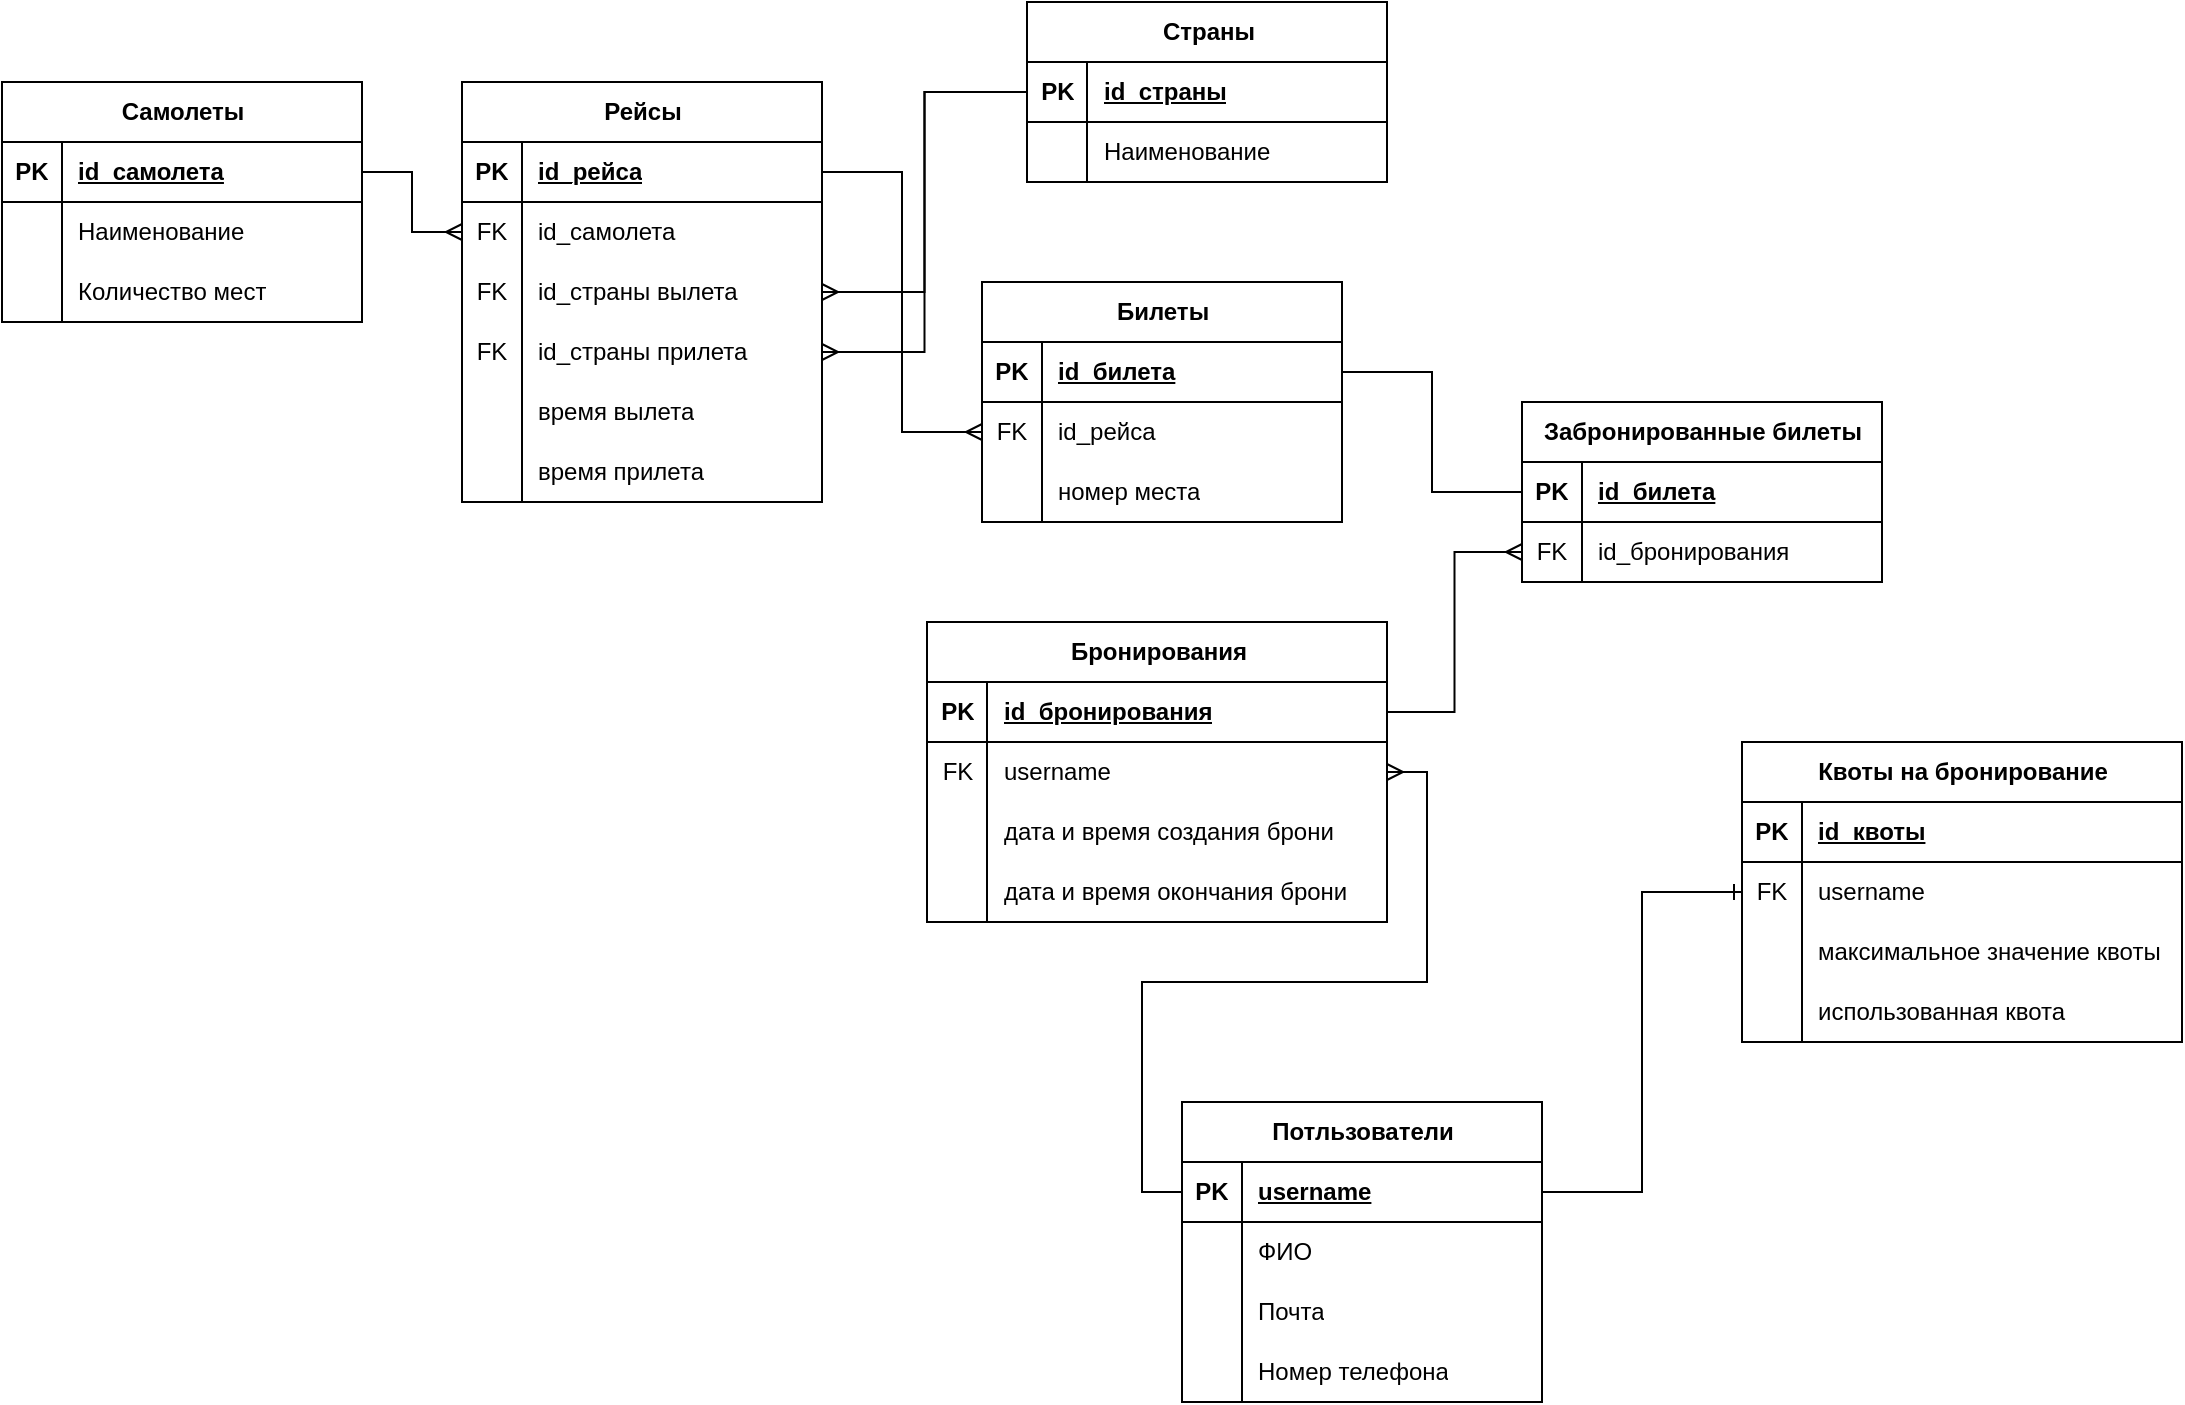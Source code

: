 <mxfile version="21.3.2" type="device">
  <diagram name="Страница 1" id="27c-GwtEQzTtzCsAz58R">
    <mxGraphModel dx="860" dy="2105" grid="1" gridSize="10" guides="1" tooltips="1" connect="1" arrows="1" fold="1" page="1" pageScale="1" pageWidth="827" pageHeight="1169" math="0" shadow="0">
      <root>
        <mxCell id="0" />
        <mxCell id="1" parent="0" />
        <mxCell id="N5-VRIT86PzRk7LbS4xE-1" value="Самолеты" style="shape=table;startSize=30;container=1;collapsible=1;childLayout=tableLayout;fixedRows=1;rowLines=0;fontStyle=1;align=center;resizeLast=1;html=1;" parent="1" vertex="1">
          <mxGeometry x="960" y="-190" width="180" height="120" as="geometry" />
        </mxCell>
        <mxCell id="N5-VRIT86PzRk7LbS4xE-2" value="" style="shape=tableRow;horizontal=0;startSize=0;swimlaneHead=0;swimlaneBody=0;fillColor=none;collapsible=0;dropTarget=0;points=[[0,0.5],[1,0.5]];portConstraint=eastwest;top=0;left=0;right=0;bottom=1;" parent="N5-VRIT86PzRk7LbS4xE-1" vertex="1">
          <mxGeometry y="30" width="180" height="30" as="geometry" />
        </mxCell>
        <mxCell id="N5-VRIT86PzRk7LbS4xE-3" value="PK" style="shape=partialRectangle;connectable=0;fillColor=none;top=0;left=0;bottom=0;right=0;fontStyle=1;overflow=hidden;whiteSpace=wrap;html=1;" parent="N5-VRIT86PzRk7LbS4xE-2" vertex="1">
          <mxGeometry width="30" height="30" as="geometry">
            <mxRectangle width="30" height="30" as="alternateBounds" />
          </mxGeometry>
        </mxCell>
        <mxCell id="N5-VRIT86PzRk7LbS4xE-4" value="id_cамолета" style="shape=partialRectangle;connectable=0;fillColor=none;top=0;left=0;bottom=0;right=0;align=left;spacingLeft=6;fontStyle=5;overflow=hidden;whiteSpace=wrap;html=1;" parent="N5-VRIT86PzRk7LbS4xE-2" vertex="1">
          <mxGeometry x="30" width="150" height="30" as="geometry">
            <mxRectangle width="150" height="30" as="alternateBounds" />
          </mxGeometry>
        </mxCell>
        <mxCell id="N5-VRIT86PzRk7LbS4xE-5" value="" style="shape=tableRow;horizontal=0;startSize=0;swimlaneHead=0;swimlaneBody=0;fillColor=none;collapsible=0;dropTarget=0;points=[[0,0.5],[1,0.5]];portConstraint=eastwest;top=0;left=0;right=0;bottom=0;" parent="N5-VRIT86PzRk7LbS4xE-1" vertex="1">
          <mxGeometry y="60" width="180" height="30" as="geometry" />
        </mxCell>
        <mxCell id="N5-VRIT86PzRk7LbS4xE-6" value="" style="shape=partialRectangle;connectable=0;fillColor=none;top=0;left=0;bottom=0;right=0;editable=1;overflow=hidden;whiteSpace=wrap;html=1;" parent="N5-VRIT86PzRk7LbS4xE-5" vertex="1">
          <mxGeometry width="30" height="30" as="geometry">
            <mxRectangle width="30" height="30" as="alternateBounds" />
          </mxGeometry>
        </mxCell>
        <mxCell id="N5-VRIT86PzRk7LbS4xE-7" value="Наименование" style="shape=partialRectangle;connectable=0;fillColor=none;top=0;left=0;bottom=0;right=0;align=left;spacingLeft=6;overflow=hidden;whiteSpace=wrap;html=1;" parent="N5-VRIT86PzRk7LbS4xE-5" vertex="1">
          <mxGeometry x="30" width="150" height="30" as="geometry">
            <mxRectangle width="150" height="30" as="alternateBounds" />
          </mxGeometry>
        </mxCell>
        <mxCell id="N5-VRIT86PzRk7LbS4xE-8" value="" style="shape=tableRow;horizontal=0;startSize=0;swimlaneHead=0;swimlaneBody=0;fillColor=none;collapsible=0;dropTarget=0;points=[[0,0.5],[1,0.5]];portConstraint=eastwest;top=0;left=0;right=0;bottom=0;" parent="N5-VRIT86PzRk7LbS4xE-1" vertex="1">
          <mxGeometry y="90" width="180" height="30" as="geometry" />
        </mxCell>
        <mxCell id="N5-VRIT86PzRk7LbS4xE-9" value="" style="shape=partialRectangle;connectable=0;fillColor=none;top=0;left=0;bottom=0;right=0;editable=1;overflow=hidden;whiteSpace=wrap;html=1;" parent="N5-VRIT86PzRk7LbS4xE-8" vertex="1">
          <mxGeometry width="30" height="30" as="geometry">
            <mxRectangle width="30" height="30" as="alternateBounds" />
          </mxGeometry>
        </mxCell>
        <mxCell id="N5-VRIT86PzRk7LbS4xE-10" value="Количество мест" style="shape=partialRectangle;connectable=0;fillColor=none;top=0;left=0;bottom=0;right=0;align=left;spacingLeft=6;overflow=hidden;whiteSpace=wrap;html=1;" parent="N5-VRIT86PzRk7LbS4xE-8" vertex="1">
          <mxGeometry x="30" width="150" height="30" as="geometry">
            <mxRectangle width="150" height="30" as="alternateBounds" />
          </mxGeometry>
        </mxCell>
        <mxCell id="N5-VRIT86PzRk7LbS4xE-11" value="Билеты" style="shape=table;startSize=30;container=1;collapsible=1;childLayout=tableLayout;fixedRows=1;rowLines=0;fontStyle=1;align=center;resizeLast=1;html=1;" parent="1" vertex="1">
          <mxGeometry x="1450" y="-90" width="180" height="120" as="geometry" />
        </mxCell>
        <mxCell id="N5-VRIT86PzRk7LbS4xE-12" value="" style="shape=tableRow;horizontal=0;startSize=0;swimlaneHead=0;swimlaneBody=0;fillColor=none;collapsible=0;dropTarget=0;points=[[0,0.5],[1,0.5]];portConstraint=eastwest;top=0;left=0;right=0;bottom=1;" parent="N5-VRIT86PzRk7LbS4xE-11" vertex="1">
          <mxGeometry y="30" width="180" height="30" as="geometry" />
        </mxCell>
        <mxCell id="N5-VRIT86PzRk7LbS4xE-13" value="PK" style="shape=partialRectangle;connectable=0;fillColor=none;top=0;left=0;bottom=0;right=0;fontStyle=1;overflow=hidden;whiteSpace=wrap;html=1;" parent="N5-VRIT86PzRk7LbS4xE-12" vertex="1">
          <mxGeometry width="30" height="30" as="geometry">
            <mxRectangle width="30" height="30" as="alternateBounds" />
          </mxGeometry>
        </mxCell>
        <mxCell id="N5-VRIT86PzRk7LbS4xE-14" value="id_билета" style="shape=partialRectangle;connectable=0;fillColor=none;top=0;left=0;bottom=0;right=0;align=left;spacingLeft=6;fontStyle=5;overflow=hidden;whiteSpace=wrap;html=1;" parent="N5-VRIT86PzRk7LbS4xE-12" vertex="1">
          <mxGeometry x="30" width="150" height="30" as="geometry">
            <mxRectangle width="150" height="30" as="alternateBounds" />
          </mxGeometry>
        </mxCell>
        <mxCell id="N5-VRIT86PzRk7LbS4xE-15" value="" style="shape=tableRow;horizontal=0;startSize=0;swimlaneHead=0;swimlaneBody=0;fillColor=none;collapsible=0;dropTarget=0;points=[[0,0.5],[1,0.5]];portConstraint=eastwest;top=0;left=0;right=0;bottom=0;" parent="N5-VRIT86PzRk7LbS4xE-11" vertex="1">
          <mxGeometry y="60" width="180" height="30" as="geometry" />
        </mxCell>
        <mxCell id="N5-VRIT86PzRk7LbS4xE-16" value="FK" style="shape=partialRectangle;connectable=0;fillColor=none;top=0;left=0;bottom=0;right=0;editable=1;overflow=hidden;whiteSpace=wrap;html=1;" parent="N5-VRIT86PzRk7LbS4xE-15" vertex="1">
          <mxGeometry width="30" height="30" as="geometry">
            <mxRectangle width="30" height="30" as="alternateBounds" />
          </mxGeometry>
        </mxCell>
        <mxCell id="N5-VRIT86PzRk7LbS4xE-17" value="id_рейса" style="shape=partialRectangle;connectable=0;fillColor=none;top=0;left=0;bottom=0;right=0;align=left;spacingLeft=6;overflow=hidden;whiteSpace=wrap;html=1;" parent="N5-VRIT86PzRk7LbS4xE-15" vertex="1">
          <mxGeometry x="30" width="150" height="30" as="geometry">
            <mxRectangle width="150" height="30" as="alternateBounds" />
          </mxGeometry>
        </mxCell>
        <mxCell id="N5-VRIT86PzRk7LbS4xE-18" value="" style="shape=tableRow;horizontal=0;startSize=0;swimlaneHead=0;swimlaneBody=0;fillColor=none;collapsible=0;dropTarget=0;points=[[0,0.5],[1,0.5]];portConstraint=eastwest;top=0;left=0;right=0;bottom=0;" parent="N5-VRIT86PzRk7LbS4xE-11" vertex="1">
          <mxGeometry y="90" width="180" height="30" as="geometry" />
        </mxCell>
        <mxCell id="N5-VRIT86PzRk7LbS4xE-19" value="" style="shape=partialRectangle;connectable=0;fillColor=none;top=0;left=0;bottom=0;right=0;editable=1;overflow=hidden;whiteSpace=wrap;html=1;" parent="N5-VRIT86PzRk7LbS4xE-18" vertex="1">
          <mxGeometry width="30" height="30" as="geometry">
            <mxRectangle width="30" height="30" as="alternateBounds" />
          </mxGeometry>
        </mxCell>
        <mxCell id="N5-VRIT86PzRk7LbS4xE-20" value="номер места" style="shape=partialRectangle;connectable=0;fillColor=none;top=0;left=0;bottom=0;right=0;align=left;spacingLeft=6;overflow=hidden;whiteSpace=wrap;html=1;" parent="N5-VRIT86PzRk7LbS4xE-18" vertex="1">
          <mxGeometry x="30" width="150" height="30" as="geometry">
            <mxRectangle width="150" height="30" as="alternateBounds" />
          </mxGeometry>
        </mxCell>
        <mxCell id="N5-VRIT86PzRk7LbS4xE-24" value="Рейсы" style="shape=table;startSize=30;container=1;collapsible=1;childLayout=tableLayout;fixedRows=1;rowLines=0;fontStyle=1;align=center;resizeLast=1;html=1;" parent="1" vertex="1">
          <mxGeometry x="1190" y="-190" width="180" height="210" as="geometry" />
        </mxCell>
        <mxCell id="N5-VRIT86PzRk7LbS4xE-25" value="" style="shape=tableRow;horizontal=0;startSize=0;swimlaneHead=0;swimlaneBody=0;fillColor=none;collapsible=0;dropTarget=0;points=[[0,0.5],[1,0.5]];portConstraint=eastwest;top=0;left=0;right=0;bottom=1;" parent="N5-VRIT86PzRk7LbS4xE-24" vertex="1">
          <mxGeometry y="30" width="180" height="30" as="geometry" />
        </mxCell>
        <mxCell id="N5-VRIT86PzRk7LbS4xE-26" value="PK" style="shape=partialRectangle;connectable=0;fillColor=none;top=0;left=0;bottom=0;right=0;fontStyle=1;overflow=hidden;whiteSpace=wrap;html=1;" parent="N5-VRIT86PzRk7LbS4xE-25" vertex="1">
          <mxGeometry width="30" height="30" as="geometry">
            <mxRectangle width="30" height="30" as="alternateBounds" />
          </mxGeometry>
        </mxCell>
        <mxCell id="N5-VRIT86PzRk7LbS4xE-27" value="id_рейса" style="shape=partialRectangle;connectable=0;fillColor=none;top=0;left=0;bottom=0;right=0;align=left;spacingLeft=6;fontStyle=5;overflow=hidden;whiteSpace=wrap;html=1;" parent="N5-VRIT86PzRk7LbS4xE-25" vertex="1">
          <mxGeometry x="30" width="150" height="30" as="geometry">
            <mxRectangle width="150" height="30" as="alternateBounds" />
          </mxGeometry>
        </mxCell>
        <mxCell id="N5-VRIT86PzRk7LbS4xE-28" value="" style="shape=tableRow;horizontal=0;startSize=0;swimlaneHead=0;swimlaneBody=0;fillColor=none;collapsible=0;dropTarget=0;points=[[0,0.5],[1,0.5]];portConstraint=eastwest;top=0;left=0;right=0;bottom=0;" parent="N5-VRIT86PzRk7LbS4xE-24" vertex="1">
          <mxGeometry y="60" width="180" height="30" as="geometry" />
        </mxCell>
        <mxCell id="N5-VRIT86PzRk7LbS4xE-29" value="FK" style="shape=partialRectangle;connectable=0;fillColor=none;top=0;left=0;bottom=0;right=0;editable=1;overflow=hidden;whiteSpace=wrap;html=1;" parent="N5-VRIT86PzRk7LbS4xE-28" vertex="1">
          <mxGeometry width="30" height="30" as="geometry">
            <mxRectangle width="30" height="30" as="alternateBounds" />
          </mxGeometry>
        </mxCell>
        <mxCell id="N5-VRIT86PzRk7LbS4xE-30" value="id_самолета" style="shape=partialRectangle;connectable=0;fillColor=none;top=0;left=0;bottom=0;right=0;align=left;spacingLeft=6;overflow=hidden;whiteSpace=wrap;html=1;" parent="N5-VRIT86PzRk7LbS4xE-28" vertex="1">
          <mxGeometry x="30" width="150" height="30" as="geometry">
            <mxRectangle width="150" height="30" as="alternateBounds" />
          </mxGeometry>
        </mxCell>
        <mxCell id="N5-VRIT86PzRk7LbS4xE-31" value="" style="shape=tableRow;horizontal=0;startSize=0;swimlaneHead=0;swimlaneBody=0;fillColor=none;collapsible=0;dropTarget=0;points=[[0,0.5],[1,0.5]];portConstraint=eastwest;top=0;left=0;right=0;bottom=0;" parent="N5-VRIT86PzRk7LbS4xE-24" vertex="1">
          <mxGeometry y="90" width="180" height="30" as="geometry" />
        </mxCell>
        <mxCell id="N5-VRIT86PzRk7LbS4xE-32" value="FK" style="shape=partialRectangle;connectable=0;fillColor=none;top=0;left=0;bottom=0;right=0;editable=1;overflow=hidden;whiteSpace=wrap;html=1;" parent="N5-VRIT86PzRk7LbS4xE-31" vertex="1">
          <mxGeometry width="30" height="30" as="geometry">
            <mxRectangle width="30" height="30" as="alternateBounds" />
          </mxGeometry>
        </mxCell>
        <mxCell id="N5-VRIT86PzRk7LbS4xE-33" value="id_страны вылета" style="shape=partialRectangle;connectable=0;fillColor=none;top=0;left=0;bottom=0;right=0;align=left;spacingLeft=6;overflow=hidden;whiteSpace=wrap;html=1;" parent="N5-VRIT86PzRk7LbS4xE-31" vertex="1">
          <mxGeometry x="30" width="150" height="30" as="geometry">
            <mxRectangle width="150" height="30" as="alternateBounds" />
          </mxGeometry>
        </mxCell>
        <mxCell id="N5-VRIT86PzRk7LbS4xE-34" value="" style="shape=tableRow;horizontal=0;startSize=0;swimlaneHead=0;swimlaneBody=0;fillColor=none;collapsible=0;dropTarget=0;points=[[0,0.5],[1,0.5]];portConstraint=eastwest;top=0;left=0;right=0;bottom=0;" parent="N5-VRIT86PzRk7LbS4xE-24" vertex="1">
          <mxGeometry y="120" width="180" height="30" as="geometry" />
        </mxCell>
        <mxCell id="N5-VRIT86PzRk7LbS4xE-35" value="FK" style="shape=partialRectangle;connectable=0;fillColor=none;top=0;left=0;bottom=0;right=0;editable=1;overflow=hidden;whiteSpace=wrap;html=1;" parent="N5-VRIT86PzRk7LbS4xE-34" vertex="1">
          <mxGeometry width="30" height="30" as="geometry">
            <mxRectangle width="30" height="30" as="alternateBounds" />
          </mxGeometry>
        </mxCell>
        <mxCell id="N5-VRIT86PzRk7LbS4xE-36" value="id_страны прилета" style="shape=partialRectangle;connectable=0;fillColor=none;top=0;left=0;bottom=0;right=0;align=left;spacingLeft=6;overflow=hidden;whiteSpace=wrap;html=1;" parent="N5-VRIT86PzRk7LbS4xE-34" vertex="1">
          <mxGeometry x="30" width="150" height="30" as="geometry">
            <mxRectangle width="150" height="30" as="alternateBounds" />
          </mxGeometry>
        </mxCell>
        <mxCell id="N5-VRIT86PzRk7LbS4xE-37" value="" style="shape=tableRow;horizontal=0;startSize=0;swimlaneHead=0;swimlaneBody=0;fillColor=none;collapsible=0;dropTarget=0;points=[[0,0.5],[1,0.5]];portConstraint=eastwest;top=0;left=0;right=0;bottom=0;" parent="N5-VRIT86PzRk7LbS4xE-24" vertex="1">
          <mxGeometry y="150" width="180" height="30" as="geometry" />
        </mxCell>
        <mxCell id="N5-VRIT86PzRk7LbS4xE-38" value="" style="shape=partialRectangle;connectable=0;fillColor=none;top=0;left=0;bottom=0;right=0;editable=1;overflow=hidden;whiteSpace=wrap;html=1;" parent="N5-VRIT86PzRk7LbS4xE-37" vertex="1">
          <mxGeometry width="30" height="30" as="geometry">
            <mxRectangle width="30" height="30" as="alternateBounds" />
          </mxGeometry>
        </mxCell>
        <mxCell id="N5-VRIT86PzRk7LbS4xE-39" value="время вылета" style="shape=partialRectangle;connectable=0;fillColor=none;top=0;left=0;bottom=0;right=0;align=left;spacingLeft=6;overflow=hidden;whiteSpace=wrap;html=1;" parent="N5-VRIT86PzRk7LbS4xE-37" vertex="1">
          <mxGeometry x="30" width="150" height="30" as="geometry">
            <mxRectangle width="150" height="30" as="alternateBounds" />
          </mxGeometry>
        </mxCell>
        <mxCell id="N5-VRIT86PzRk7LbS4xE-40" value="" style="shape=tableRow;horizontal=0;startSize=0;swimlaneHead=0;swimlaneBody=0;fillColor=none;collapsible=0;dropTarget=0;points=[[0,0.5],[1,0.5]];portConstraint=eastwest;top=0;left=0;right=0;bottom=0;" parent="N5-VRIT86PzRk7LbS4xE-24" vertex="1">
          <mxGeometry y="180" width="180" height="30" as="geometry" />
        </mxCell>
        <mxCell id="N5-VRIT86PzRk7LbS4xE-41" value="" style="shape=partialRectangle;connectable=0;fillColor=none;top=0;left=0;bottom=0;right=0;editable=1;overflow=hidden;whiteSpace=wrap;html=1;" parent="N5-VRIT86PzRk7LbS4xE-40" vertex="1">
          <mxGeometry width="30" height="30" as="geometry">
            <mxRectangle width="30" height="30" as="alternateBounds" />
          </mxGeometry>
        </mxCell>
        <mxCell id="N5-VRIT86PzRk7LbS4xE-42" value="время прилета" style="shape=partialRectangle;connectable=0;fillColor=none;top=0;left=0;bottom=0;right=0;align=left;spacingLeft=6;overflow=hidden;whiteSpace=wrap;html=1;" parent="N5-VRIT86PzRk7LbS4xE-40" vertex="1">
          <mxGeometry x="30" width="150" height="30" as="geometry">
            <mxRectangle width="150" height="30" as="alternateBounds" />
          </mxGeometry>
        </mxCell>
        <mxCell id="N5-VRIT86PzRk7LbS4xE-43" value="Страны" style="shape=table;startSize=30;container=1;collapsible=1;childLayout=tableLayout;fixedRows=1;rowLines=0;fontStyle=1;align=center;resizeLast=1;html=1;" parent="1" vertex="1">
          <mxGeometry x="1472.5" y="-230" width="180" height="90" as="geometry" />
        </mxCell>
        <mxCell id="N5-VRIT86PzRk7LbS4xE-44" value="" style="shape=tableRow;horizontal=0;startSize=0;swimlaneHead=0;swimlaneBody=0;fillColor=none;collapsible=0;dropTarget=0;points=[[0,0.5],[1,0.5]];portConstraint=eastwest;top=0;left=0;right=0;bottom=1;" parent="N5-VRIT86PzRk7LbS4xE-43" vertex="1">
          <mxGeometry y="30" width="180" height="30" as="geometry" />
        </mxCell>
        <mxCell id="N5-VRIT86PzRk7LbS4xE-45" value="PK" style="shape=partialRectangle;connectable=0;fillColor=none;top=0;left=0;bottom=0;right=0;fontStyle=1;overflow=hidden;whiteSpace=wrap;html=1;" parent="N5-VRIT86PzRk7LbS4xE-44" vertex="1">
          <mxGeometry width="30" height="30" as="geometry">
            <mxRectangle width="30" height="30" as="alternateBounds" />
          </mxGeometry>
        </mxCell>
        <mxCell id="N5-VRIT86PzRk7LbS4xE-46" value="id_страны" style="shape=partialRectangle;connectable=0;fillColor=none;top=0;left=0;bottom=0;right=0;align=left;spacingLeft=6;fontStyle=5;overflow=hidden;whiteSpace=wrap;html=1;" parent="N5-VRIT86PzRk7LbS4xE-44" vertex="1">
          <mxGeometry x="30" width="150" height="30" as="geometry">
            <mxRectangle width="150" height="30" as="alternateBounds" />
          </mxGeometry>
        </mxCell>
        <mxCell id="N5-VRIT86PzRk7LbS4xE-47" value="" style="shape=tableRow;horizontal=0;startSize=0;swimlaneHead=0;swimlaneBody=0;fillColor=none;collapsible=0;dropTarget=0;points=[[0,0.5],[1,0.5]];portConstraint=eastwest;top=0;left=0;right=0;bottom=0;" parent="N5-VRIT86PzRk7LbS4xE-43" vertex="1">
          <mxGeometry y="60" width="180" height="30" as="geometry" />
        </mxCell>
        <mxCell id="N5-VRIT86PzRk7LbS4xE-48" value="" style="shape=partialRectangle;connectable=0;fillColor=none;top=0;left=0;bottom=0;right=0;editable=1;overflow=hidden;whiteSpace=wrap;html=1;" parent="N5-VRIT86PzRk7LbS4xE-47" vertex="1">
          <mxGeometry width="30" height="30" as="geometry">
            <mxRectangle width="30" height="30" as="alternateBounds" />
          </mxGeometry>
        </mxCell>
        <mxCell id="N5-VRIT86PzRk7LbS4xE-49" value="Наименование" style="shape=partialRectangle;connectable=0;fillColor=none;top=0;left=0;bottom=0;right=0;align=left;spacingLeft=6;overflow=hidden;whiteSpace=wrap;html=1;" parent="N5-VRIT86PzRk7LbS4xE-47" vertex="1">
          <mxGeometry x="30" width="150" height="30" as="geometry">
            <mxRectangle width="150" height="30" as="alternateBounds" />
          </mxGeometry>
        </mxCell>
        <mxCell id="N5-VRIT86PzRk7LbS4xE-50" style="edgeStyle=orthogonalEdgeStyle;rounded=0;orthogonalLoop=1;jettySize=auto;html=1;endArrow=ERmany;endFill=0;" parent="1" source="N5-VRIT86PzRk7LbS4xE-2" target="N5-VRIT86PzRk7LbS4xE-28" edge="1">
          <mxGeometry relative="1" as="geometry" />
        </mxCell>
        <mxCell id="N5-VRIT86PzRk7LbS4xE-51" style="edgeStyle=orthogonalEdgeStyle;rounded=0;orthogonalLoop=1;jettySize=auto;html=1;endArrow=ERmany;endFill=0;" parent="1" source="N5-VRIT86PzRk7LbS4xE-44" target="N5-VRIT86PzRk7LbS4xE-31" edge="1">
          <mxGeometry relative="1" as="geometry" />
        </mxCell>
        <mxCell id="N5-VRIT86PzRk7LbS4xE-52" style="edgeStyle=orthogonalEdgeStyle;rounded=0;orthogonalLoop=1;jettySize=auto;html=1;endArrow=ERmany;endFill=0;" parent="1" source="N5-VRIT86PzRk7LbS4xE-44" target="N5-VRIT86PzRk7LbS4xE-34" edge="1">
          <mxGeometry relative="1" as="geometry" />
        </mxCell>
        <mxCell id="N5-VRIT86PzRk7LbS4xE-53" style="edgeStyle=orthogonalEdgeStyle;rounded=0;orthogonalLoop=1;jettySize=auto;html=1;endArrow=ERmany;endFill=0;" parent="1" source="N5-VRIT86PzRk7LbS4xE-25" target="N5-VRIT86PzRk7LbS4xE-15" edge="1">
          <mxGeometry relative="1" as="geometry" />
        </mxCell>
        <mxCell id="N5-VRIT86PzRk7LbS4xE-54" value="Квоты на бронирование" style="shape=table;startSize=30;container=1;collapsible=1;childLayout=tableLayout;fixedRows=1;rowLines=0;fontStyle=1;align=center;resizeLast=1;html=1;" parent="1" vertex="1">
          <mxGeometry x="1830" y="140" width="220" height="150" as="geometry" />
        </mxCell>
        <mxCell id="N5-VRIT86PzRk7LbS4xE-55" value="" style="shape=tableRow;horizontal=0;startSize=0;swimlaneHead=0;swimlaneBody=0;fillColor=none;collapsible=0;dropTarget=0;points=[[0,0.5],[1,0.5]];portConstraint=eastwest;top=0;left=0;right=0;bottom=1;" parent="N5-VRIT86PzRk7LbS4xE-54" vertex="1">
          <mxGeometry y="30" width="220" height="30" as="geometry" />
        </mxCell>
        <mxCell id="N5-VRIT86PzRk7LbS4xE-56" value="PK" style="shape=partialRectangle;connectable=0;fillColor=none;top=0;left=0;bottom=0;right=0;fontStyle=1;overflow=hidden;whiteSpace=wrap;html=1;" parent="N5-VRIT86PzRk7LbS4xE-55" vertex="1">
          <mxGeometry width="30" height="30" as="geometry">
            <mxRectangle width="30" height="30" as="alternateBounds" />
          </mxGeometry>
        </mxCell>
        <mxCell id="N5-VRIT86PzRk7LbS4xE-57" value="id_квоты" style="shape=partialRectangle;connectable=0;fillColor=none;top=0;left=0;bottom=0;right=0;align=left;spacingLeft=6;fontStyle=5;overflow=hidden;whiteSpace=wrap;html=1;" parent="N5-VRIT86PzRk7LbS4xE-55" vertex="1">
          <mxGeometry x="30" width="190" height="30" as="geometry">
            <mxRectangle width="190" height="30" as="alternateBounds" />
          </mxGeometry>
        </mxCell>
        <mxCell id="N5-VRIT86PzRk7LbS4xE-58" value="" style="shape=tableRow;horizontal=0;startSize=0;swimlaneHead=0;swimlaneBody=0;fillColor=none;collapsible=0;dropTarget=0;points=[[0,0.5],[1,0.5]];portConstraint=eastwest;top=0;left=0;right=0;bottom=0;" parent="N5-VRIT86PzRk7LbS4xE-54" vertex="1">
          <mxGeometry y="60" width="220" height="30" as="geometry" />
        </mxCell>
        <mxCell id="N5-VRIT86PzRk7LbS4xE-59" value="FK" style="shape=partialRectangle;connectable=0;fillColor=none;top=0;left=0;bottom=0;right=0;editable=1;overflow=hidden;whiteSpace=wrap;html=1;" parent="N5-VRIT86PzRk7LbS4xE-58" vertex="1">
          <mxGeometry width="30" height="30" as="geometry">
            <mxRectangle width="30" height="30" as="alternateBounds" />
          </mxGeometry>
        </mxCell>
        <mxCell id="N5-VRIT86PzRk7LbS4xE-60" value="username" style="shape=partialRectangle;connectable=0;fillColor=none;top=0;left=0;bottom=0;right=0;align=left;spacingLeft=6;overflow=hidden;whiteSpace=wrap;html=1;" parent="N5-VRIT86PzRk7LbS4xE-58" vertex="1">
          <mxGeometry x="30" width="190" height="30" as="geometry">
            <mxRectangle width="190" height="30" as="alternateBounds" />
          </mxGeometry>
        </mxCell>
        <mxCell id="N5-VRIT86PzRk7LbS4xE-61" value="" style="shape=tableRow;horizontal=0;startSize=0;swimlaneHead=0;swimlaneBody=0;fillColor=none;collapsible=0;dropTarget=0;points=[[0,0.5],[1,0.5]];portConstraint=eastwest;top=0;left=0;right=0;bottom=0;" parent="N5-VRIT86PzRk7LbS4xE-54" vertex="1">
          <mxGeometry y="90" width="220" height="30" as="geometry" />
        </mxCell>
        <mxCell id="N5-VRIT86PzRk7LbS4xE-62" value="" style="shape=partialRectangle;connectable=0;fillColor=none;top=0;left=0;bottom=0;right=0;editable=1;overflow=hidden;whiteSpace=wrap;html=1;" parent="N5-VRIT86PzRk7LbS4xE-61" vertex="1">
          <mxGeometry width="30" height="30" as="geometry">
            <mxRectangle width="30" height="30" as="alternateBounds" />
          </mxGeometry>
        </mxCell>
        <mxCell id="N5-VRIT86PzRk7LbS4xE-63" value="максимальное значение квоты" style="shape=partialRectangle;connectable=0;fillColor=none;top=0;left=0;bottom=0;right=0;align=left;spacingLeft=6;overflow=hidden;whiteSpace=wrap;html=1;" parent="N5-VRIT86PzRk7LbS4xE-61" vertex="1">
          <mxGeometry x="30" width="190" height="30" as="geometry">
            <mxRectangle width="190" height="30" as="alternateBounds" />
          </mxGeometry>
        </mxCell>
        <mxCell id="N5-VRIT86PzRk7LbS4xE-64" value="" style="shape=tableRow;horizontal=0;startSize=0;swimlaneHead=0;swimlaneBody=0;fillColor=none;collapsible=0;dropTarget=0;points=[[0,0.5],[1,0.5]];portConstraint=eastwest;top=0;left=0;right=0;bottom=0;" parent="N5-VRIT86PzRk7LbS4xE-54" vertex="1">
          <mxGeometry y="120" width="220" height="30" as="geometry" />
        </mxCell>
        <mxCell id="N5-VRIT86PzRk7LbS4xE-65" value="" style="shape=partialRectangle;connectable=0;fillColor=none;top=0;left=0;bottom=0;right=0;editable=1;overflow=hidden;whiteSpace=wrap;html=1;" parent="N5-VRIT86PzRk7LbS4xE-64" vertex="1">
          <mxGeometry width="30" height="30" as="geometry">
            <mxRectangle width="30" height="30" as="alternateBounds" />
          </mxGeometry>
        </mxCell>
        <mxCell id="N5-VRIT86PzRk7LbS4xE-66" value="использованная квота" style="shape=partialRectangle;connectable=0;fillColor=none;top=0;left=0;bottom=0;right=0;align=left;spacingLeft=6;overflow=hidden;whiteSpace=wrap;html=1;" parent="N5-VRIT86PzRk7LbS4xE-64" vertex="1">
          <mxGeometry x="30" width="190" height="30" as="geometry">
            <mxRectangle width="190" height="30" as="alternateBounds" />
          </mxGeometry>
        </mxCell>
        <mxCell id="N5-VRIT86PzRk7LbS4xE-67" value="Бронирования" style="shape=table;startSize=30;container=1;collapsible=1;childLayout=tableLayout;fixedRows=1;rowLines=0;fontStyle=1;align=center;resizeLast=1;html=1;" parent="1" vertex="1">
          <mxGeometry x="1422.5" y="80" width="230" height="150" as="geometry" />
        </mxCell>
        <mxCell id="N5-VRIT86PzRk7LbS4xE-68" value="" style="shape=tableRow;horizontal=0;startSize=0;swimlaneHead=0;swimlaneBody=0;fillColor=none;collapsible=0;dropTarget=0;points=[[0,0.5],[1,0.5]];portConstraint=eastwest;top=0;left=0;right=0;bottom=1;" parent="N5-VRIT86PzRk7LbS4xE-67" vertex="1">
          <mxGeometry y="30" width="230" height="30" as="geometry" />
        </mxCell>
        <mxCell id="N5-VRIT86PzRk7LbS4xE-69" value="PK" style="shape=partialRectangle;connectable=0;fillColor=none;top=0;left=0;bottom=0;right=0;fontStyle=1;overflow=hidden;whiteSpace=wrap;html=1;" parent="N5-VRIT86PzRk7LbS4xE-68" vertex="1">
          <mxGeometry width="30" height="30" as="geometry">
            <mxRectangle width="30" height="30" as="alternateBounds" />
          </mxGeometry>
        </mxCell>
        <mxCell id="N5-VRIT86PzRk7LbS4xE-70" value="id_бронирования" style="shape=partialRectangle;connectable=0;fillColor=none;top=0;left=0;bottom=0;right=0;align=left;spacingLeft=6;fontStyle=5;overflow=hidden;whiteSpace=wrap;html=1;" parent="N5-VRIT86PzRk7LbS4xE-68" vertex="1">
          <mxGeometry x="30" width="200" height="30" as="geometry">
            <mxRectangle width="200" height="30" as="alternateBounds" />
          </mxGeometry>
        </mxCell>
        <mxCell id="N5-VRIT86PzRk7LbS4xE-71" value="" style="shape=tableRow;horizontal=0;startSize=0;swimlaneHead=0;swimlaneBody=0;fillColor=none;collapsible=0;dropTarget=0;points=[[0,0.5],[1,0.5]];portConstraint=eastwest;top=0;left=0;right=0;bottom=0;" parent="N5-VRIT86PzRk7LbS4xE-67" vertex="1">
          <mxGeometry y="60" width="230" height="30" as="geometry" />
        </mxCell>
        <mxCell id="N5-VRIT86PzRk7LbS4xE-72" value="FK" style="shape=partialRectangle;connectable=0;fillColor=none;top=0;left=0;bottom=0;right=0;editable=1;overflow=hidden;whiteSpace=wrap;html=1;" parent="N5-VRIT86PzRk7LbS4xE-71" vertex="1">
          <mxGeometry width="30" height="30" as="geometry">
            <mxRectangle width="30" height="30" as="alternateBounds" />
          </mxGeometry>
        </mxCell>
        <mxCell id="N5-VRIT86PzRk7LbS4xE-73" value="username" style="shape=partialRectangle;connectable=0;fillColor=none;top=0;left=0;bottom=0;right=0;align=left;spacingLeft=6;overflow=hidden;whiteSpace=wrap;html=1;" parent="N5-VRIT86PzRk7LbS4xE-71" vertex="1">
          <mxGeometry x="30" width="200" height="30" as="geometry">
            <mxRectangle width="200" height="30" as="alternateBounds" />
          </mxGeometry>
        </mxCell>
        <mxCell id="N5-VRIT86PzRk7LbS4xE-77" value="" style="shape=tableRow;horizontal=0;startSize=0;swimlaneHead=0;swimlaneBody=0;fillColor=none;collapsible=0;dropTarget=0;points=[[0,0.5],[1,0.5]];portConstraint=eastwest;top=0;left=0;right=0;bottom=0;" parent="N5-VRIT86PzRk7LbS4xE-67" vertex="1">
          <mxGeometry y="90" width="230" height="30" as="geometry" />
        </mxCell>
        <mxCell id="N5-VRIT86PzRk7LbS4xE-78" value="" style="shape=partialRectangle;connectable=0;fillColor=none;top=0;left=0;bottom=0;right=0;editable=1;overflow=hidden;whiteSpace=wrap;html=1;" parent="N5-VRIT86PzRk7LbS4xE-77" vertex="1">
          <mxGeometry width="30" height="30" as="geometry">
            <mxRectangle width="30" height="30" as="alternateBounds" />
          </mxGeometry>
        </mxCell>
        <mxCell id="N5-VRIT86PzRk7LbS4xE-79" value="дата и время создания брони" style="shape=partialRectangle;connectable=0;fillColor=none;top=0;left=0;bottom=0;right=0;align=left;spacingLeft=6;overflow=hidden;whiteSpace=wrap;html=1;" parent="N5-VRIT86PzRk7LbS4xE-77" vertex="1">
          <mxGeometry x="30" width="200" height="30" as="geometry">
            <mxRectangle width="200" height="30" as="alternateBounds" />
          </mxGeometry>
        </mxCell>
        <mxCell id="N5-VRIT86PzRk7LbS4xE-80" value="" style="shape=tableRow;horizontal=0;startSize=0;swimlaneHead=0;swimlaneBody=0;fillColor=none;collapsible=0;dropTarget=0;points=[[0,0.5],[1,0.5]];portConstraint=eastwest;top=0;left=0;right=0;bottom=0;" parent="N5-VRIT86PzRk7LbS4xE-67" vertex="1">
          <mxGeometry y="120" width="230" height="30" as="geometry" />
        </mxCell>
        <mxCell id="N5-VRIT86PzRk7LbS4xE-81" value="" style="shape=partialRectangle;connectable=0;fillColor=none;top=0;left=0;bottom=0;right=0;editable=1;overflow=hidden;whiteSpace=wrap;html=1;" parent="N5-VRIT86PzRk7LbS4xE-80" vertex="1">
          <mxGeometry width="30" height="30" as="geometry">
            <mxRectangle width="30" height="30" as="alternateBounds" />
          </mxGeometry>
        </mxCell>
        <mxCell id="N5-VRIT86PzRk7LbS4xE-82" value="дата и время окончания брони" style="shape=partialRectangle;connectable=0;fillColor=none;top=0;left=0;bottom=0;right=0;align=left;spacingLeft=6;overflow=hidden;whiteSpace=wrap;html=1;" parent="N5-VRIT86PzRk7LbS4xE-80" vertex="1">
          <mxGeometry x="30" width="200" height="30" as="geometry">
            <mxRectangle width="200" height="30" as="alternateBounds" />
          </mxGeometry>
        </mxCell>
        <mxCell id="N5-VRIT86PzRk7LbS4xE-83" value="Потльзователи" style="shape=table;startSize=30;container=1;collapsible=1;childLayout=tableLayout;fixedRows=1;rowLines=0;fontStyle=1;align=center;resizeLast=1;html=1;" parent="1" vertex="1">
          <mxGeometry x="1550" y="320" width="180" height="150" as="geometry" />
        </mxCell>
        <mxCell id="N5-VRIT86PzRk7LbS4xE-84" value="" style="shape=tableRow;horizontal=0;startSize=0;swimlaneHead=0;swimlaneBody=0;fillColor=none;collapsible=0;dropTarget=0;points=[[0,0.5],[1,0.5]];portConstraint=eastwest;top=0;left=0;right=0;bottom=1;" parent="N5-VRIT86PzRk7LbS4xE-83" vertex="1">
          <mxGeometry y="30" width="180" height="30" as="geometry" />
        </mxCell>
        <mxCell id="N5-VRIT86PzRk7LbS4xE-85" value="PK" style="shape=partialRectangle;connectable=0;fillColor=none;top=0;left=0;bottom=0;right=0;fontStyle=1;overflow=hidden;whiteSpace=wrap;html=1;" parent="N5-VRIT86PzRk7LbS4xE-84" vertex="1">
          <mxGeometry width="30" height="30" as="geometry">
            <mxRectangle width="30" height="30" as="alternateBounds" />
          </mxGeometry>
        </mxCell>
        <mxCell id="N5-VRIT86PzRk7LbS4xE-86" value="username" style="shape=partialRectangle;connectable=0;fillColor=none;top=0;left=0;bottom=0;right=0;align=left;spacingLeft=6;fontStyle=5;overflow=hidden;whiteSpace=wrap;html=1;" parent="N5-VRIT86PzRk7LbS4xE-84" vertex="1">
          <mxGeometry x="30" width="150" height="30" as="geometry">
            <mxRectangle width="150" height="30" as="alternateBounds" />
          </mxGeometry>
        </mxCell>
        <mxCell id="N5-VRIT86PzRk7LbS4xE-87" value="" style="shape=tableRow;horizontal=0;startSize=0;swimlaneHead=0;swimlaneBody=0;fillColor=none;collapsible=0;dropTarget=0;points=[[0,0.5],[1,0.5]];portConstraint=eastwest;top=0;left=0;right=0;bottom=0;" parent="N5-VRIT86PzRk7LbS4xE-83" vertex="1">
          <mxGeometry y="60" width="180" height="30" as="geometry" />
        </mxCell>
        <mxCell id="N5-VRIT86PzRk7LbS4xE-88" value="" style="shape=partialRectangle;connectable=0;fillColor=none;top=0;left=0;bottom=0;right=0;editable=1;overflow=hidden;whiteSpace=wrap;html=1;" parent="N5-VRIT86PzRk7LbS4xE-87" vertex="1">
          <mxGeometry width="30" height="30" as="geometry">
            <mxRectangle width="30" height="30" as="alternateBounds" />
          </mxGeometry>
        </mxCell>
        <mxCell id="N5-VRIT86PzRk7LbS4xE-89" value="ФИО" style="shape=partialRectangle;connectable=0;fillColor=none;top=0;left=0;bottom=0;right=0;align=left;spacingLeft=6;overflow=hidden;whiteSpace=wrap;html=1;" parent="N5-VRIT86PzRk7LbS4xE-87" vertex="1">
          <mxGeometry x="30" width="150" height="30" as="geometry">
            <mxRectangle width="150" height="30" as="alternateBounds" />
          </mxGeometry>
        </mxCell>
        <mxCell id="N5-VRIT86PzRk7LbS4xE-90" value="" style="shape=tableRow;horizontal=0;startSize=0;swimlaneHead=0;swimlaneBody=0;fillColor=none;collapsible=0;dropTarget=0;points=[[0,0.5],[1,0.5]];portConstraint=eastwest;top=0;left=0;right=0;bottom=0;" parent="N5-VRIT86PzRk7LbS4xE-83" vertex="1">
          <mxGeometry y="90" width="180" height="30" as="geometry" />
        </mxCell>
        <mxCell id="N5-VRIT86PzRk7LbS4xE-91" value="" style="shape=partialRectangle;connectable=0;fillColor=none;top=0;left=0;bottom=0;right=0;editable=1;overflow=hidden;whiteSpace=wrap;html=1;" parent="N5-VRIT86PzRk7LbS4xE-90" vertex="1">
          <mxGeometry width="30" height="30" as="geometry">
            <mxRectangle width="30" height="30" as="alternateBounds" />
          </mxGeometry>
        </mxCell>
        <mxCell id="N5-VRIT86PzRk7LbS4xE-92" value="Почта" style="shape=partialRectangle;connectable=0;fillColor=none;top=0;left=0;bottom=0;right=0;align=left;spacingLeft=6;overflow=hidden;whiteSpace=wrap;html=1;" parent="N5-VRIT86PzRk7LbS4xE-90" vertex="1">
          <mxGeometry x="30" width="150" height="30" as="geometry">
            <mxRectangle width="150" height="30" as="alternateBounds" />
          </mxGeometry>
        </mxCell>
        <mxCell id="N5-VRIT86PzRk7LbS4xE-93" value="" style="shape=tableRow;horizontal=0;startSize=0;swimlaneHead=0;swimlaneBody=0;fillColor=none;collapsible=0;dropTarget=0;points=[[0,0.5],[1,0.5]];portConstraint=eastwest;top=0;left=0;right=0;bottom=0;" parent="N5-VRIT86PzRk7LbS4xE-83" vertex="1">
          <mxGeometry y="120" width="180" height="30" as="geometry" />
        </mxCell>
        <mxCell id="N5-VRIT86PzRk7LbS4xE-94" value="" style="shape=partialRectangle;connectable=0;fillColor=none;top=0;left=0;bottom=0;right=0;editable=1;overflow=hidden;whiteSpace=wrap;html=1;" parent="N5-VRIT86PzRk7LbS4xE-93" vertex="1">
          <mxGeometry width="30" height="30" as="geometry">
            <mxRectangle width="30" height="30" as="alternateBounds" />
          </mxGeometry>
        </mxCell>
        <mxCell id="N5-VRIT86PzRk7LbS4xE-95" value="Номер телефона" style="shape=partialRectangle;connectable=0;fillColor=none;top=0;left=0;bottom=0;right=0;align=left;spacingLeft=6;overflow=hidden;whiteSpace=wrap;html=1;" parent="N5-VRIT86PzRk7LbS4xE-93" vertex="1">
          <mxGeometry x="30" width="150" height="30" as="geometry">
            <mxRectangle width="150" height="30" as="alternateBounds" />
          </mxGeometry>
        </mxCell>
        <mxCell id="N5-VRIT86PzRk7LbS4xE-96" style="edgeStyle=orthogonalEdgeStyle;rounded=0;orthogonalLoop=1;jettySize=auto;html=1;endArrow=ERmany;endFill=0;" parent="1" source="N5-VRIT86PzRk7LbS4xE-84" target="N5-VRIT86PzRk7LbS4xE-71" edge="1">
          <mxGeometry relative="1" as="geometry" />
        </mxCell>
        <mxCell id="N5-VRIT86PzRk7LbS4xE-97" style="edgeStyle=orthogonalEdgeStyle;rounded=0;orthogonalLoop=1;jettySize=auto;html=1;endArrow=ERone;endFill=0;" parent="1" source="N5-VRIT86PzRk7LbS4xE-84" target="N5-VRIT86PzRk7LbS4xE-58" edge="1">
          <mxGeometry relative="1" as="geometry" />
        </mxCell>
        <mxCell id="N5-VRIT86PzRk7LbS4xE-98" value="Забронированные билеты" style="shape=table;startSize=30;container=1;collapsible=1;childLayout=tableLayout;fixedRows=1;rowLines=0;fontStyle=1;align=center;resizeLast=1;html=1;" parent="1" vertex="1">
          <mxGeometry x="1720" y="-30" width="180" height="90" as="geometry" />
        </mxCell>
        <mxCell id="N5-VRIT86PzRk7LbS4xE-99" value="" style="shape=tableRow;horizontal=0;startSize=0;swimlaneHead=0;swimlaneBody=0;fillColor=none;collapsible=0;dropTarget=0;points=[[0,0.5],[1,0.5]];portConstraint=eastwest;top=0;left=0;right=0;bottom=1;" parent="N5-VRIT86PzRk7LbS4xE-98" vertex="1">
          <mxGeometry y="30" width="180" height="30" as="geometry" />
        </mxCell>
        <mxCell id="N5-VRIT86PzRk7LbS4xE-100" value="PK" style="shape=partialRectangle;connectable=0;fillColor=none;top=0;left=0;bottom=0;right=0;fontStyle=1;overflow=hidden;whiteSpace=wrap;html=1;" parent="N5-VRIT86PzRk7LbS4xE-99" vertex="1">
          <mxGeometry width="30" height="30" as="geometry">
            <mxRectangle width="30" height="30" as="alternateBounds" />
          </mxGeometry>
        </mxCell>
        <mxCell id="N5-VRIT86PzRk7LbS4xE-101" value="id_билета" style="shape=partialRectangle;connectable=0;fillColor=none;top=0;left=0;bottom=0;right=0;align=left;spacingLeft=6;fontStyle=5;overflow=hidden;whiteSpace=wrap;html=1;" parent="N5-VRIT86PzRk7LbS4xE-99" vertex="1">
          <mxGeometry x="30" width="150" height="30" as="geometry">
            <mxRectangle width="150" height="30" as="alternateBounds" />
          </mxGeometry>
        </mxCell>
        <mxCell id="N5-VRIT86PzRk7LbS4xE-102" value="" style="shape=tableRow;horizontal=0;startSize=0;swimlaneHead=0;swimlaneBody=0;fillColor=none;collapsible=0;dropTarget=0;points=[[0,0.5],[1,0.5]];portConstraint=eastwest;top=0;left=0;right=0;bottom=0;" parent="N5-VRIT86PzRk7LbS4xE-98" vertex="1">
          <mxGeometry y="60" width="180" height="30" as="geometry" />
        </mxCell>
        <mxCell id="N5-VRIT86PzRk7LbS4xE-103" value="FK" style="shape=partialRectangle;connectable=0;fillColor=none;top=0;left=0;bottom=0;right=0;editable=1;overflow=hidden;whiteSpace=wrap;html=1;" parent="N5-VRIT86PzRk7LbS4xE-102" vertex="1">
          <mxGeometry width="30" height="30" as="geometry">
            <mxRectangle width="30" height="30" as="alternateBounds" />
          </mxGeometry>
        </mxCell>
        <mxCell id="N5-VRIT86PzRk7LbS4xE-104" value="id_бронирования" style="shape=partialRectangle;connectable=0;fillColor=none;top=0;left=0;bottom=0;right=0;align=left;spacingLeft=6;overflow=hidden;whiteSpace=wrap;html=1;" parent="N5-VRIT86PzRk7LbS4xE-102" vertex="1">
          <mxGeometry x="30" width="150" height="30" as="geometry">
            <mxRectangle width="150" height="30" as="alternateBounds" />
          </mxGeometry>
        </mxCell>
        <mxCell id="N5-VRIT86PzRk7LbS4xE-105" style="edgeStyle=orthogonalEdgeStyle;rounded=0;orthogonalLoop=1;jettySize=auto;html=1;endArrow=baseDash;endFill=0;" parent="1" source="N5-VRIT86PzRk7LbS4xE-12" target="N5-VRIT86PzRk7LbS4xE-99" edge="1">
          <mxGeometry relative="1" as="geometry" />
        </mxCell>
        <mxCell id="N5-VRIT86PzRk7LbS4xE-106" style="edgeStyle=orthogonalEdgeStyle;rounded=0;orthogonalLoop=1;jettySize=auto;html=1;endArrow=ERmany;endFill=0;" parent="1" source="N5-VRIT86PzRk7LbS4xE-68" target="N5-VRIT86PzRk7LbS4xE-102" edge="1">
          <mxGeometry relative="1" as="geometry" />
        </mxCell>
      </root>
    </mxGraphModel>
  </diagram>
</mxfile>

